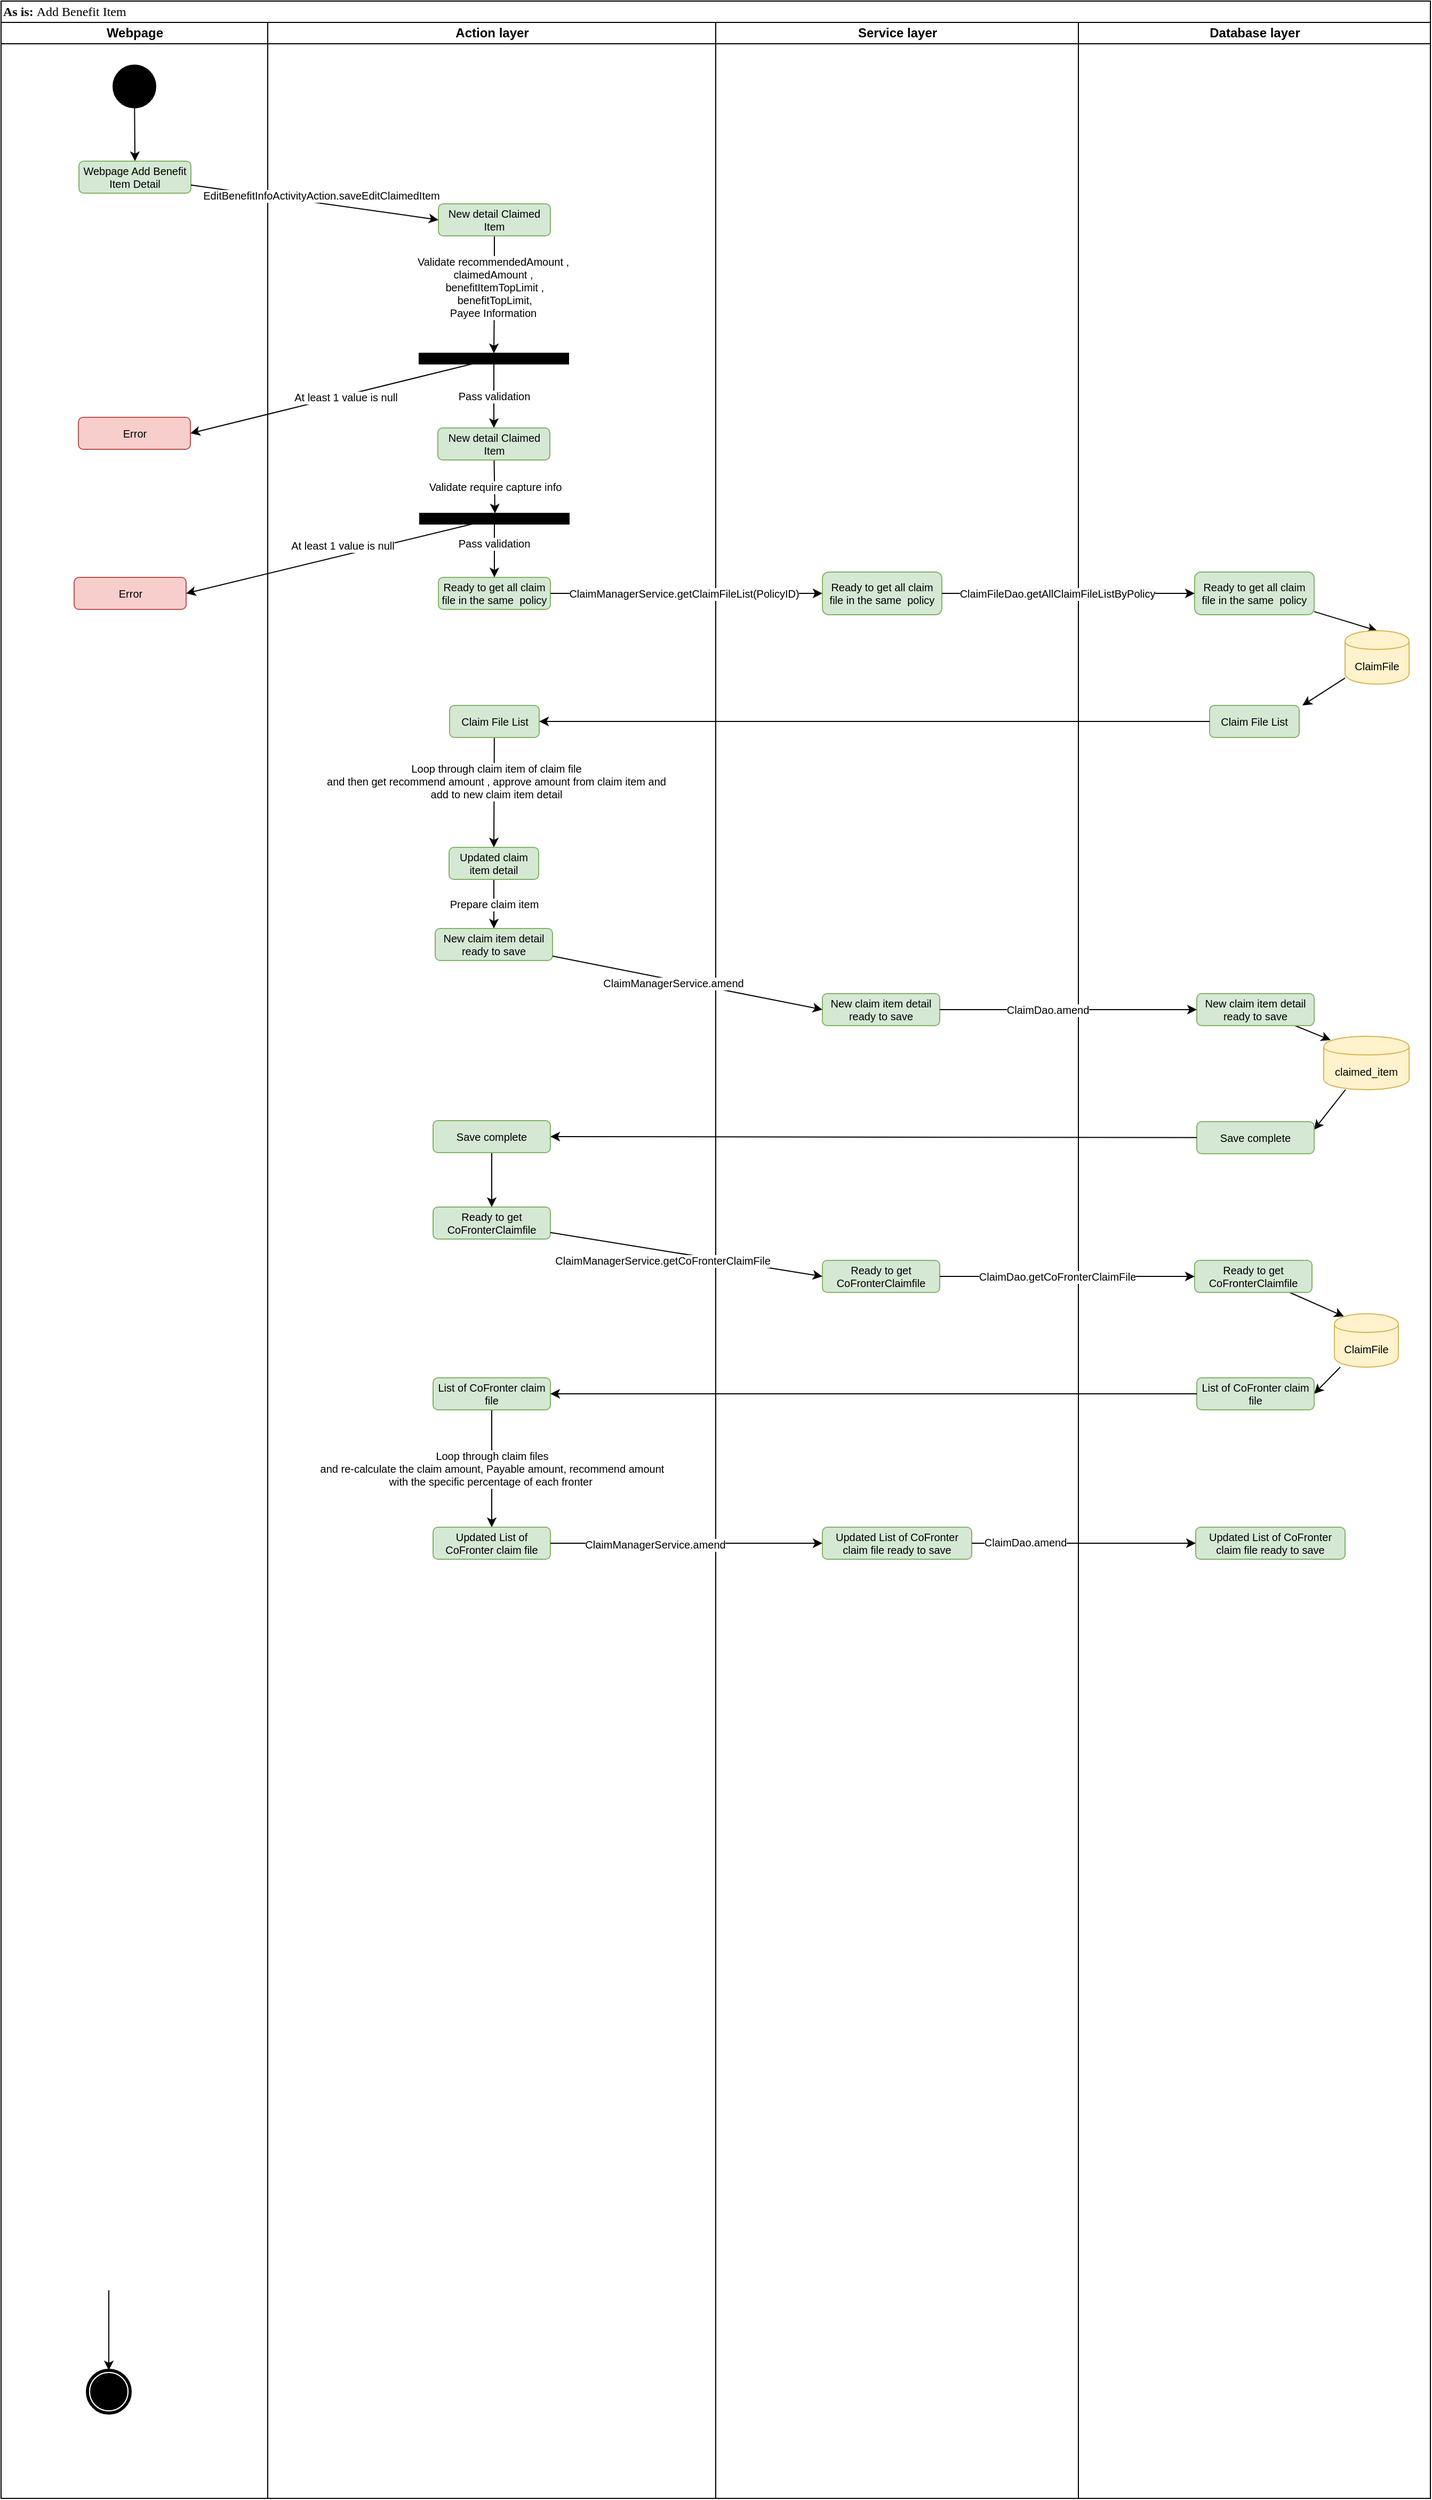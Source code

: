 <mxfile version="11.3.1" type="github" pages="1"><diagram name="Page-1" id="0783ab3e-0a74-02c8-0abd-f7b4e66b4bec"><mxGraphModel dx="1363" dy="840" grid="1" gridSize="10" guides="1" tooltips="1" connect="1" arrows="1" fold="1" page="1" pageScale="1" pageWidth="850" pageHeight="1100" background="#ffffff" math="0" shadow="0"><root><mxCell id="0"/><mxCell id="1" parent="0"/><mxCell id="1c1d494c118603dd-1" value="As is: &lt;span style=&quot;font-weight: normal&quot;&gt;Add Benefit Item&lt;/span&gt;" style="swimlane;html=1;childLayout=stackLayout;startSize=20;rounded=0;shadow=0;comic=0;labelBackgroundColor=none;strokeColor=#000000;strokeWidth=1;fillColor=#ffffff;fontFamily=Verdana;fontSize=12;fontColor=#000000;align=left;" parent="1" vertex="1"><mxGeometry x="40" y="30" width="1340" height="2340" as="geometry"/></mxCell><mxCell id="1c1d494c118603dd-2" value="Webpage" style="swimlane;html=1;startSize=20;" parent="1c1d494c118603dd-1" vertex="1"><mxGeometry y="20" width="250" height="2320" as="geometry"/></mxCell><mxCell id="o6uYyF3r6FIAQzFePDf1-14" style="edgeStyle=none;rounded=0;orthogonalLoop=1;jettySize=auto;html=1;entryX=0.5;entryY=0;entryDx=0;entryDy=0;fontSize=10;" parent="1c1d494c118603dd-2" source="60571a20871a0731-4" target="o6uYyF3r6FIAQzFePDf1-1" edge="1"><mxGeometry relative="1" as="geometry"/></mxCell><mxCell id="60571a20871a0731-4" value="" style="ellipse;whiteSpace=wrap;html=1;rounded=0;shadow=0;comic=0;labelBackgroundColor=none;strokeColor=#000000;strokeWidth=1;fillColor=#000000;fontFamily=Verdana;fontSize=12;fontColor=#000000;align=center;" parent="1c1d494c118603dd-2" vertex="1"><mxGeometry x="105" y="40" width="40" height="40" as="geometry"/></mxCell><mxCell id="o6uYyF3r6FIAQzFePDf1-1" value="Webpage Add Benefit Item Detail" style="rounded=1;whiteSpace=wrap;html=1;fillColor=#d5e8d4;strokeColor=#82b366;fontSize=10;" parent="1c1d494c118603dd-2" vertex="1"><mxGeometry x="73" y="130" width="105" height="30" as="geometry"/></mxCell><mxCell id="o6uYyF3r6FIAQzFePDf1-151" style="edgeStyle=none;rounded=0;orthogonalLoop=1;jettySize=auto;html=1;entryX=0.5;entryY=0;entryDx=0;entryDy=0;fontSize=10;" parent="1c1d494c118603dd-2" target="o6uYyF3r6FIAQzFePDf1-150" edge="1"><mxGeometry relative="1" as="geometry"><mxPoint x="101" y="2125" as="sourcePoint"/></mxGeometry></mxCell><mxCell id="o6uYyF3r6FIAQzFePDf1-150" value="" style="shape=mxgraph.bpmn.shape;html=1;verticalLabelPosition=bottom;labelBackgroundColor=#ffffff;verticalAlign=top;perimeter=ellipsePerimeter;outline=end;symbol=terminate;rounded=0;shadow=0;comic=0;strokeColor=#000000;strokeWidth=1;fillColor=#ffffff;fontFamily=Verdana;fontSize=12;fontColor=#000000;align=center;" parent="1c1d494c118603dd-2" vertex="1"><mxGeometry x="81" y="2200" width="40" height="40" as="geometry"/></mxCell><mxCell id="4uiKt6ms29JhlSO53L4M-8" value="Error" style="rounded=1;whiteSpace=wrap;html=1;fillColor=#f8cecc;strokeColor=#b85450;fontSize=10;" vertex="1" parent="1c1d494c118603dd-2"><mxGeometry x="72.5" y="370" width="105" height="30" as="geometry"/></mxCell><mxCell id="4uiKt6ms29JhlSO53L4M-15" value="Error" style="rounded=1;whiteSpace=wrap;html=1;fillColor=#f8cecc;strokeColor=#b85450;fontSize=10;" vertex="1" parent="1c1d494c118603dd-2"><mxGeometry x="68.5" y="520" width="105" height="30" as="geometry"/></mxCell><mxCell id="1c1d494c118603dd-3" value="Action layer" style="swimlane;html=1;startSize=20;align=center;" parent="1c1d494c118603dd-1" vertex="1"><mxGeometry x="250" y="20" width="420" height="2320" as="geometry"/></mxCell><mxCell id="4uiKt6ms29JhlSO53L4M-3" style="edgeStyle=orthogonalEdgeStyle;rounded=0;orthogonalLoop=1;jettySize=auto;html=1;entryX=0.5;entryY=0;entryDx=0;entryDy=0;" edge="1" parent="1c1d494c118603dd-3" source="o6uYyF3r6FIAQzFePDf1-10" target="4uiKt6ms29JhlSO53L4M-1"><mxGeometry relative="1" as="geometry"/></mxCell><mxCell id="4uiKt6ms29JhlSO53L4M-4" value="Validate&amp;nbsp;recommendedAmount ,&lt;br&gt;claimedAmount ,&lt;br&gt;&amp;nbsp;benefitItemTopLimit ,&lt;br&gt;&amp;nbsp;benefitTopLimit,&lt;br&gt;Payee Information" style="text;html=1;resizable=0;points=[];align=center;verticalAlign=middle;labelBackgroundColor=#ffffff;fontSize=10;" vertex="1" connectable="0" parent="4uiKt6ms29JhlSO53L4M-3"><mxGeometry x="0.012" y="-9" relative="1" as="geometry"><mxPoint x="8" y="-8" as="offset"/></mxGeometry></mxCell><mxCell id="o6uYyF3r6FIAQzFePDf1-10" value="New detail Claimed Item" style="rounded=1;whiteSpace=wrap;html=1;fillColor=#d5e8d4;strokeColor=#82b366;fontSize=10;" parent="1c1d494c118603dd-3" vertex="1"><mxGeometry x="160" y="170" width="105" height="30" as="geometry"/></mxCell><mxCell id="4uiKt6ms29JhlSO53L4M-7" value="Pass validation" style="edgeStyle=orthogonalEdgeStyle;rounded=0;orthogonalLoop=1;jettySize=auto;html=1;entryX=0.5;entryY=0;entryDx=0;entryDy=0;fontSize=10;" edge="1" parent="1c1d494c118603dd-3" source="4uiKt6ms29JhlSO53L4M-1" target="4uiKt6ms29JhlSO53L4M-6"><mxGeometry relative="1" as="geometry"/></mxCell><mxCell id="4uiKt6ms29JhlSO53L4M-1" value="" style="rounded=0;whiteSpace=wrap;html=1;fillColor=#000000;" vertex="1" parent="1c1d494c118603dd-3"><mxGeometry x="142" y="310" width="140" height="10" as="geometry"/></mxCell><mxCell id="4uiKt6ms29JhlSO53L4M-12" value="Validate require capture info" style="edgeStyle=none;rounded=0;orthogonalLoop=1;jettySize=auto;html=1;fontSize=10;" edge="1" parent="1c1d494c118603dd-3" source="4uiKt6ms29JhlSO53L4M-6"><mxGeometry relative="1" as="geometry"><mxPoint x="213" y="460" as="targetPoint"/></mxGeometry></mxCell><mxCell id="4uiKt6ms29JhlSO53L4M-6" value="New detail Claimed Item" style="rounded=1;whiteSpace=wrap;html=1;fillColor=#d5e8d4;strokeColor=#82b366;fontSize=10;" vertex="1" parent="1c1d494c118603dd-3"><mxGeometry x="159.5" y="380" width="105" height="30" as="geometry"/></mxCell><mxCell id="4uiKt6ms29JhlSO53L4M-11" value="Ready to get all claim file in the same&amp;nbsp; policy" style="rounded=1;whiteSpace=wrap;html=1;fillColor=#d5e8d4;strokeColor=#82b366;fontSize=10;" vertex="1" parent="1c1d494c118603dd-3"><mxGeometry x="160" y="520" width="105" height="30" as="geometry"/></mxCell><mxCell id="4uiKt6ms29JhlSO53L4M-14" style="edgeStyle=none;rounded=0;orthogonalLoop=1;jettySize=auto;html=1;entryX=0.5;entryY=0;entryDx=0;entryDy=0;fontSize=10;" edge="1" parent="1c1d494c118603dd-3" source="4uiKt6ms29JhlSO53L4M-13" target="4uiKt6ms29JhlSO53L4M-11"><mxGeometry relative="1" as="geometry"/></mxCell><mxCell id="4uiKt6ms29JhlSO53L4M-19" value="Pass validation" style="text;html=1;resizable=0;points=[];align=center;verticalAlign=middle;labelBackgroundColor=#ffffff;fontSize=10;" vertex="1" connectable="0" parent="4uiKt6ms29JhlSO53L4M-14"><mxGeometry x="-0.295" y="-1" relative="1" as="geometry"><mxPoint as="offset"/></mxGeometry></mxCell><mxCell id="4uiKt6ms29JhlSO53L4M-13" value="" style="rounded=0;whiteSpace=wrap;html=1;fillColor=#000000;" vertex="1" parent="1c1d494c118603dd-3"><mxGeometry x="142.5" y="460" width="140" height="10" as="geometry"/></mxCell><mxCell id="4uiKt6ms29JhlSO53L4M-35" style="edgeStyle=none;rounded=0;orthogonalLoop=1;jettySize=auto;html=1;fontSize=10;entryX=0.5;entryY=0;entryDx=0;entryDy=0;" edge="1" parent="1c1d494c118603dd-3" source="4uiKt6ms29JhlSO53L4M-32" target="4uiKt6ms29JhlSO53L4M-34"><mxGeometry relative="1" as="geometry"><mxPoint x="213" y="799" as="targetPoint"/></mxGeometry></mxCell><mxCell id="4uiKt6ms29JhlSO53L4M-36" value="Loop through claim item of claim file&lt;br&gt;and then get recommend amount , approve amount from claim item and &lt;br&gt;add to new claim item detail" style="text;html=1;resizable=0;points=[];align=center;verticalAlign=middle;labelBackgroundColor=#ffffff;fontSize=10;" vertex="1" connectable="0" parent="4uiKt6ms29JhlSO53L4M-35"><mxGeometry x="-0.217" y="1" relative="1" as="geometry"><mxPoint as="offset"/></mxGeometry></mxCell><mxCell id="4uiKt6ms29JhlSO53L4M-32" value="Claim File List" style="rounded=1;whiteSpace=wrap;html=1;fillColor=#d5e8d4;strokeColor=#82b366;fontSize=10;" vertex="1" parent="1c1d494c118603dd-3"><mxGeometry x="170.5" y="640" width="84" height="30" as="geometry"/></mxCell><mxCell id="4uiKt6ms29JhlSO53L4M-42" value="Prepare claim item" style="edgeStyle=none;rounded=0;orthogonalLoop=1;jettySize=auto;html=1;entryX=0.5;entryY=0;entryDx=0;entryDy=0;fontSize=10;" edge="1" parent="1c1d494c118603dd-3" source="4uiKt6ms29JhlSO53L4M-34" target="4uiKt6ms29JhlSO53L4M-41"><mxGeometry relative="1" as="geometry"/></mxCell><mxCell id="4uiKt6ms29JhlSO53L4M-34" value="Updated claim item detail" style="rounded=1;whiteSpace=wrap;html=1;fillColor=#d5e8d4;strokeColor=#82b366;fontSize=10;" vertex="1" parent="1c1d494c118603dd-3"><mxGeometry x="170" y="773" width="84" height="30" as="geometry"/></mxCell><mxCell id="4uiKt6ms29JhlSO53L4M-41" value="New claim item detail ready to save" style="rounded=1;whiteSpace=wrap;html=1;fillColor=#d5e8d4;strokeColor=#82b366;fontSize=10;" vertex="1" parent="1c1d494c118603dd-3"><mxGeometry x="157" y="849" width="110" height="30" as="geometry"/></mxCell><mxCell id="4uiKt6ms29JhlSO53L4M-57" style="edgeStyle=none;rounded=0;orthogonalLoop=1;jettySize=auto;html=1;entryX=0.5;entryY=0;entryDx=0;entryDy=0;fontSize=10;" edge="1" parent="1c1d494c118603dd-3" source="4uiKt6ms29JhlSO53L4M-54" target="4uiKt6ms29JhlSO53L4M-56"><mxGeometry relative="1" as="geometry"/></mxCell><mxCell id="4uiKt6ms29JhlSO53L4M-54" value="Save complete" style="rounded=1;whiteSpace=wrap;html=1;fillColor=#d5e8d4;strokeColor=#82b366;fontSize=10;" vertex="1" parent="1c1d494c118603dd-3"><mxGeometry x="155" y="1029" width="110" height="30" as="geometry"/></mxCell><mxCell id="4uiKt6ms29JhlSO53L4M-56" value="Ready to get CoFronterClaimfile" style="rounded=1;whiteSpace=wrap;html=1;fillColor=#d5e8d4;strokeColor=#82b366;fontSize=10;" vertex="1" parent="1c1d494c118603dd-3"><mxGeometry x="155" y="1110" width="110" height="30" as="geometry"/></mxCell><mxCell id="4uiKt6ms29JhlSO53L4M-71" value="Loop through claim files&lt;br&gt;and re-calculate the claim amount, Payable amount, recommend amount&lt;br&gt;with the specific percentage of each fronter&amp;nbsp;" style="edgeStyle=none;rounded=0;orthogonalLoop=1;jettySize=auto;html=1;fontSize=10;" edge="1" parent="1c1d494c118603dd-3" source="4uiKt6ms29JhlSO53L4M-68" target="4uiKt6ms29JhlSO53L4M-70"><mxGeometry relative="1" as="geometry"/></mxCell><mxCell id="4uiKt6ms29JhlSO53L4M-68" value="List of CoFronter claim file" style="rounded=1;whiteSpace=wrap;html=1;fillColor=#d5e8d4;strokeColor=#82b366;fontSize=10;" vertex="1" parent="1c1d494c118603dd-3"><mxGeometry x="155" y="1270" width="110" height="30" as="geometry"/></mxCell><mxCell id="4uiKt6ms29JhlSO53L4M-70" value="Updated List of CoFronter claim file" style="rounded=1;whiteSpace=wrap;html=1;fillColor=#d5e8d4;strokeColor=#82b366;fontSize=10;" vertex="1" parent="1c1d494c118603dd-3"><mxGeometry x="155" y="1410" width="110" height="30" as="geometry"/></mxCell><mxCell id="1c1d494c118603dd-4" value="Service layer" style="swimlane;html=1;startSize=20;" parent="1c1d494c118603dd-1" vertex="1"><mxGeometry x="670" y="20" width="340" height="2320" as="geometry"/></mxCell><mxCell id="4uiKt6ms29JhlSO53L4M-20" value="Ready to get all claim file in the same&amp;nbsp; policy" style="rounded=1;whiteSpace=wrap;html=1;fillColor=#d5e8d4;strokeColor=#82b366;fontSize=10;" vertex="1" parent="1c1d494c118603dd-4"><mxGeometry x="100" y="515" width="112" height="40" as="geometry"/></mxCell><mxCell id="4uiKt6ms29JhlSO53L4M-43" value="New claim item detail ready to save" style="rounded=1;whiteSpace=wrap;html=1;fillColor=#d5e8d4;strokeColor=#82b366;fontSize=10;" vertex="1" parent="1c1d494c118603dd-4"><mxGeometry x="100" y="910" width="110" height="30" as="geometry"/></mxCell><mxCell id="4uiKt6ms29JhlSO53L4M-58" value="Ready to get CoFronterClaimfile" style="rounded=1;whiteSpace=wrap;html=1;fillColor=#d5e8d4;strokeColor=#82b366;fontSize=10;" vertex="1" parent="1c1d494c118603dd-4"><mxGeometry x="100" y="1160" width="110" height="30" as="geometry"/></mxCell><mxCell id="4uiKt6ms29JhlSO53L4M-72" value="Updated List of CoFronter claim file ready to save" style="rounded=1;whiteSpace=wrap;html=1;fillColor=#d5e8d4;strokeColor=#82b366;fontSize=10;" vertex="1" parent="1c1d494c118603dd-4"><mxGeometry x="100" y="1410" width="140" height="30" as="geometry"/></mxCell><mxCell id="o6uYyF3r6FIAQzFePDf1-11" style="rounded=0;orthogonalLoop=1;jettySize=auto;html=1;entryX=0;entryY=0.5;entryDx=0;entryDy=0;fontSize=10;strokeColor=none;" parent="1c1d494c118603dd-1" source="o6uYyF3r6FIAQzFePDf1-1" target="o6uYyF3r6FIAQzFePDf1-10" edge="1"><mxGeometry relative="1" as="geometry"/></mxCell><mxCell id="o6uYyF3r6FIAQzFePDf1-12" style="edgeStyle=none;rounded=0;orthogonalLoop=1;jettySize=auto;html=1;entryX=0;entryY=0.5;entryDx=0;entryDy=0;fontSize=10;" parent="1c1d494c118603dd-1" source="o6uYyF3r6FIAQzFePDf1-1" target="o6uYyF3r6FIAQzFePDf1-10" edge="1"><mxGeometry relative="1" as="geometry"/></mxCell><mxCell id="o6uYyF3r6FIAQzFePDf1-13" value="EditBenefitInfoActivityAction.saveEditClaimedItem" style="text;html=1;resizable=0;points=[];align=center;verticalAlign=middle;labelBackgroundColor=#ffffff;fontSize=10;" parent="o6uYyF3r6FIAQzFePDf1-12" vertex="1" connectable="0"><mxGeometry x="-0.441" relative="1" as="geometry"><mxPoint x="57" as="offset"/></mxGeometry></mxCell><mxCell id="o6uYyF3r6FIAQzFePDf1-32" value="Database layer" style="swimlane;html=1;startSize=20;" parent="1c1d494c118603dd-1" vertex="1"><mxGeometry x="1010" y="20" width="330" height="2320" as="geometry"/></mxCell><mxCell id="4uiKt6ms29JhlSO53L4M-29" style="edgeStyle=none;rounded=0;orthogonalLoop=1;jettySize=auto;html=1;entryX=0.5;entryY=0;entryDx=0;entryDy=0;fontSize=10;" edge="1" parent="o6uYyF3r6FIAQzFePDf1-32" source="4uiKt6ms29JhlSO53L4M-25" target="4uiKt6ms29JhlSO53L4M-28"><mxGeometry relative="1" as="geometry"/></mxCell><mxCell id="4uiKt6ms29JhlSO53L4M-25" value="Ready to get all claim file in the same&amp;nbsp; policy" style="rounded=1;whiteSpace=wrap;html=1;fillColor=#d5e8d4;strokeColor=#82b366;fontSize=10;" vertex="1" parent="o6uYyF3r6FIAQzFePDf1-32"><mxGeometry x="109" y="515" width="112" height="40" as="geometry"/></mxCell><mxCell id="4uiKt6ms29JhlSO53L4M-28" value="ClaimFile" style="shape=cylinder;whiteSpace=wrap;html=1;boundedLbl=1;backgroundOutline=1;strokeColor=#d6b656;fillColor=#fff2cc;fontSize=10;align=center;" vertex="1" parent="o6uYyF3r6FIAQzFePDf1-32"><mxGeometry x="250" y="570" width="60" height="50" as="geometry"/></mxCell><mxCell id="4uiKt6ms29JhlSO53L4M-30" value="Claim File List" style="rounded=1;whiteSpace=wrap;html=1;fillColor=#d5e8d4;strokeColor=#82b366;fontSize=10;" vertex="1" parent="o6uYyF3r6FIAQzFePDf1-32"><mxGeometry x="123" y="640" width="84" height="30" as="geometry"/></mxCell><mxCell id="4uiKt6ms29JhlSO53L4M-51" style="edgeStyle=none;rounded=0;orthogonalLoop=1;jettySize=auto;html=1;entryX=0.081;entryY=0.072;entryDx=0;entryDy=0;fontSize=10;entryPerimeter=0;" edge="1" parent="o6uYyF3r6FIAQzFePDf1-32" source="4uiKt6ms29JhlSO53L4M-46" target="4uiKt6ms29JhlSO53L4M-50"><mxGeometry relative="1" as="geometry"/></mxCell><mxCell id="4uiKt6ms29JhlSO53L4M-46" value="New claim item detail ready to save" style="rounded=1;whiteSpace=wrap;html=1;fillColor=#d5e8d4;strokeColor=#82b366;fontSize=10;" vertex="1" parent="o6uYyF3r6FIAQzFePDf1-32"><mxGeometry x="111" y="910" width="110" height="30" as="geometry"/></mxCell><mxCell id="4uiKt6ms29JhlSO53L4M-53" style="edgeStyle=none;rounded=0;orthogonalLoop=1;jettySize=auto;html=1;entryX=1;entryY=0.25;entryDx=0;entryDy=0;fontSize=10;" edge="1" parent="o6uYyF3r6FIAQzFePDf1-32" source="4uiKt6ms29JhlSO53L4M-50" target="4uiKt6ms29JhlSO53L4M-52"><mxGeometry relative="1" as="geometry"/></mxCell><mxCell id="4uiKt6ms29JhlSO53L4M-50" value="claimed_item" style="shape=cylinder;whiteSpace=wrap;html=1;boundedLbl=1;backgroundOutline=1;strokeColor=#d6b656;fillColor=#fff2cc;fontSize=10;align=center;" vertex="1" parent="o6uYyF3r6FIAQzFePDf1-32"><mxGeometry x="230" y="950" width="80" height="50" as="geometry"/></mxCell><mxCell id="4uiKt6ms29JhlSO53L4M-52" value="Save complete" style="rounded=1;whiteSpace=wrap;html=1;fillColor=#d5e8d4;strokeColor=#82b366;fontSize=10;" vertex="1" parent="o6uYyF3r6FIAQzFePDf1-32"><mxGeometry x="111" y="1030" width="110" height="30" as="geometry"/></mxCell><mxCell id="4uiKt6ms29JhlSO53L4M-65" style="edgeStyle=none;rounded=0;orthogonalLoop=1;jettySize=auto;html=1;entryX=0.15;entryY=0.05;entryDx=0;entryDy=0;entryPerimeter=0;fontSize=10;" edge="1" parent="o6uYyF3r6FIAQzFePDf1-32" source="4uiKt6ms29JhlSO53L4M-61" target="4uiKt6ms29JhlSO53L4M-64"><mxGeometry relative="1" as="geometry"/></mxCell><mxCell id="4uiKt6ms29JhlSO53L4M-61" value="Ready to get CoFronterClaimfile" style="rounded=1;whiteSpace=wrap;html=1;fillColor=#d5e8d4;strokeColor=#82b366;fontSize=10;" vertex="1" parent="o6uYyF3r6FIAQzFePDf1-32"><mxGeometry x="109" y="1160" width="110" height="30" as="geometry"/></mxCell><mxCell id="4uiKt6ms29JhlSO53L4M-67" style="edgeStyle=none;rounded=0;orthogonalLoop=1;jettySize=auto;html=1;entryX=1;entryY=0.5;entryDx=0;entryDy=0;fontSize=10;" edge="1" parent="o6uYyF3r6FIAQzFePDf1-32" source="4uiKt6ms29JhlSO53L4M-64" target="4uiKt6ms29JhlSO53L4M-66"><mxGeometry relative="1" as="geometry"/></mxCell><mxCell id="4uiKt6ms29JhlSO53L4M-64" value="ClaimFile" style="shape=cylinder;whiteSpace=wrap;html=1;boundedLbl=1;backgroundOutline=1;strokeColor=#d6b656;fillColor=#fff2cc;fontSize=10;align=center;" vertex="1" parent="o6uYyF3r6FIAQzFePDf1-32"><mxGeometry x="240" y="1210" width="60" height="50" as="geometry"/></mxCell><mxCell id="4uiKt6ms29JhlSO53L4M-66" value="List of CoFronter claim file" style="rounded=1;whiteSpace=wrap;html=1;fillColor=#d5e8d4;strokeColor=#82b366;fontSize=10;" vertex="1" parent="o6uYyF3r6FIAQzFePDf1-32"><mxGeometry x="111" y="1270" width="110" height="30" as="geometry"/></mxCell><mxCell id="4uiKt6ms29JhlSO53L4M-74" value="Updated List of CoFronter claim file ready to save" style="rounded=1;whiteSpace=wrap;html=1;fillColor=#d5e8d4;strokeColor=#82b366;fontSize=10;" vertex="1" parent="o6uYyF3r6FIAQzFePDf1-32"><mxGeometry x="110" y="1410" width="140" height="30" as="geometry"/></mxCell><mxCell id="4uiKt6ms29JhlSO53L4M-9" style="rounded=0;orthogonalLoop=1;jettySize=auto;html=1;entryX=1;entryY=0.5;entryDx=0;entryDy=0;fontSize=10;" edge="1" parent="1c1d494c118603dd-1" source="4uiKt6ms29JhlSO53L4M-1" target="4uiKt6ms29JhlSO53L4M-8"><mxGeometry relative="1" as="geometry"/></mxCell><mxCell id="4uiKt6ms29JhlSO53L4M-10" value="At least 1 value is null" style="text;html=1;resizable=0;points=[];align=center;verticalAlign=middle;labelBackgroundColor=#ffffff;fontSize=10;" vertex="1" connectable="0" parent="4uiKt6ms29JhlSO53L4M-9"><mxGeometry x="-0.098" y="2" relative="1" as="geometry"><mxPoint as="offset"/></mxGeometry></mxCell><mxCell id="4uiKt6ms29JhlSO53L4M-16" style="edgeStyle=none;rounded=0;orthogonalLoop=1;jettySize=auto;html=1;entryX=1;entryY=0.5;entryDx=0;entryDy=0;fontSize=10;" edge="1" parent="1c1d494c118603dd-1" source="4uiKt6ms29JhlSO53L4M-13" target="4uiKt6ms29JhlSO53L4M-15"><mxGeometry relative="1" as="geometry"/></mxCell><mxCell id="4uiKt6ms29JhlSO53L4M-17" value="At least 1 value is null" style="text;html=1;resizable=0;points=[];align=center;verticalAlign=middle;labelBackgroundColor=#ffffff;fontSize=10;" vertex="1" connectable="0" parent="4uiKt6ms29JhlSO53L4M-16"><mxGeometry x="0.076" relative="1" as="geometry"><mxPoint x="22.5" y="-15" as="offset"/></mxGeometry></mxCell><mxCell id="4uiKt6ms29JhlSO53L4M-21" style="edgeStyle=none;rounded=0;orthogonalLoop=1;jettySize=auto;html=1;entryX=0;entryY=0.5;entryDx=0;entryDy=0;fontSize=10;" edge="1" parent="1c1d494c118603dd-1" source="4uiKt6ms29JhlSO53L4M-11" target="4uiKt6ms29JhlSO53L4M-20"><mxGeometry relative="1" as="geometry"/></mxCell><mxCell id="4uiKt6ms29JhlSO53L4M-22" value="ClaimManagerService.getClaimFileList(PolicyID)" style="text;html=1;resizable=0;points=[];align=center;verticalAlign=middle;labelBackgroundColor=#ffffff;fontSize=10;" vertex="1" connectable="0" parent="4uiKt6ms29JhlSO53L4M-21"><mxGeometry x="-0.362" y="-2" relative="1" as="geometry"><mxPoint x="43.5" y="-2" as="offset"/></mxGeometry></mxCell><mxCell id="4uiKt6ms29JhlSO53L4M-26" style="edgeStyle=none;rounded=0;orthogonalLoop=1;jettySize=auto;html=1;entryX=0;entryY=0.5;entryDx=0;entryDy=0;fontSize=10;" edge="1" parent="1c1d494c118603dd-1" source="4uiKt6ms29JhlSO53L4M-20" target="4uiKt6ms29JhlSO53L4M-25"><mxGeometry relative="1" as="geometry"/></mxCell><mxCell id="4uiKt6ms29JhlSO53L4M-27" value="ClaimFileDao.&lt;span style=&quot;text-align: left ; background-color: rgb(248 , 249 , 250)&quot;&gt;getAllClaimFileListByPolicy&lt;/span&gt;" style="text;html=1;resizable=0;points=[];align=center;verticalAlign=middle;labelBackgroundColor=#ffffff;fontSize=10;" vertex="1" connectable="0" parent="4uiKt6ms29JhlSO53L4M-26"><mxGeometry x="-0.662" y="-2" relative="1" as="geometry"><mxPoint x="68" y="-2" as="offset"/></mxGeometry></mxCell><mxCell id="4uiKt6ms29JhlSO53L4M-33" style="edgeStyle=none;rounded=0;orthogonalLoop=1;jettySize=auto;html=1;entryX=1;entryY=0.5;entryDx=0;entryDy=0;fontSize=10;" edge="1" parent="1c1d494c118603dd-1" source="4uiKt6ms29JhlSO53L4M-30" target="4uiKt6ms29JhlSO53L4M-32"><mxGeometry relative="1" as="geometry"/></mxCell><mxCell id="4uiKt6ms29JhlSO53L4M-44" style="edgeStyle=none;rounded=0;orthogonalLoop=1;jettySize=auto;html=1;entryX=0;entryY=0.5;entryDx=0;entryDy=0;fontSize=10;" edge="1" parent="1c1d494c118603dd-1" source="4uiKt6ms29JhlSO53L4M-41" target="4uiKt6ms29JhlSO53L4M-43"><mxGeometry relative="1" as="geometry"/></mxCell><mxCell id="4uiKt6ms29JhlSO53L4M-45" value="ClaimManagerService.amend" style="text;html=1;resizable=0;points=[];align=center;verticalAlign=middle;labelBackgroundColor=#ffffff;fontSize=10;" vertex="1" connectable="0" parent="4uiKt6ms29JhlSO53L4M-44"><mxGeometry x="-0.258" y="-4" relative="1" as="geometry"><mxPoint x="20" y="2.5" as="offset"/></mxGeometry></mxCell><mxCell id="4uiKt6ms29JhlSO53L4M-47" style="edgeStyle=none;rounded=0;orthogonalLoop=1;jettySize=auto;html=1;entryX=0;entryY=0.5;entryDx=0;entryDy=0;fontSize=10;" edge="1" parent="1c1d494c118603dd-1" source="4uiKt6ms29JhlSO53L4M-43" target="4uiKt6ms29JhlSO53L4M-46"><mxGeometry relative="1" as="geometry"/></mxCell><mxCell id="4uiKt6ms29JhlSO53L4M-49" value="ClaimDao.amend" style="text;html=1;resizable=0;points=[];align=center;verticalAlign=middle;labelBackgroundColor=#ffffff;fontSize=10;" vertex="1" connectable="0" parent="4uiKt6ms29JhlSO53L4M-47"><mxGeometry x="-0.611" y="2" relative="1" as="geometry"><mxPoint x="53.5" y="2" as="offset"/></mxGeometry></mxCell><mxCell id="4uiKt6ms29JhlSO53L4M-55" style="edgeStyle=none;rounded=0;orthogonalLoop=1;jettySize=auto;html=1;entryX=1;entryY=0.5;entryDx=0;entryDy=0;fontSize=10;" edge="1" parent="1c1d494c118603dd-1" source="4uiKt6ms29JhlSO53L4M-52" target="4uiKt6ms29JhlSO53L4M-54"><mxGeometry relative="1" as="geometry"/></mxCell><mxCell id="4uiKt6ms29JhlSO53L4M-59" style="edgeStyle=none;rounded=0;orthogonalLoop=1;jettySize=auto;html=1;entryX=0;entryY=0.5;entryDx=0;entryDy=0;fontSize=10;" edge="1" parent="1c1d494c118603dd-1" source="4uiKt6ms29JhlSO53L4M-56" target="4uiKt6ms29JhlSO53L4M-58"><mxGeometry relative="1" as="geometry"/></mxCell><mxCell id="4uiKt6ms29JhlSO53L4M-60" value="ClaimManagerService.getCoFronterClaimFile" style="text;html=1;resizable=0;points=[];align=center;verticalAlign=middle;labelBackgroundColor=#ffffff;fontSize=10;" vertex="1" connectable="0" parent="4uiKt6ms29JhlSO53L4M-59"><mxGeometry x="-0.464" y="-1" relative="1" as="geometry"><mxPoint x="37" y="14" as="offset"/></mxGeometry></mxCell><mxCell id="4uiKt6ms29JhlSO53L4M-62" style="edgeStyle=none;rounded=0;orthogonalLoop=1;jettySize=auto;html=1;entryX=0;entryY=0.5;entryDx=0;entryDy=0;fontSize=10;" edge="1" parent="1c1d494c118603dd-1" source="4uiKt6ms29JhlSO53L4M-58" target="4uiKt6ms29JhlSO53L4M-61"><mxGeometry relative="1" as="geometry"/></mxCell><mxCell id="4uiKt6ms29JhlSO53L4M-63" value="ClaimDao.getCoFronterClaimFile" style="text;html=1;resizable=0;points=[];align=center;verticalAlign=middle;labelBackgroundColor=#ffffff;fontSize=10;" vertex="1" connectable="0" parent="4uiKt6ms29JhlSO53L4M-62"><mxGeometry x="-0.227" y="-1" relative="1" as="geometry"><mxPoint x="17.5" y="-1" as="offset"/></mxGeometry></mxCell><mxCell id="4uiKt6ms29JhlSO53L4M-69" style="edgeStyle=none;rounded=0;orthogonalLoop=1;jettySize=auto;html=1;fontSize=10;" edge="1" parent="1c1d494c118603dd-1" source="4uiKt6ms29JhlSO53L4M-66" target="4uiKt6ms29JhlSO53L4M-68"><mxGeometry relative="1" as="geometry"><mxPoint x="530" y="1310" as="targetPoint"/></mxGeometry></mxCell><mxCell id="4uiKt6ms29JhlSO53L4M-75" style="edgeStyle=none;rounded=0;orthogonalLoop=1;jettySize=auto;html=1;entryX=0;entryY=0.5;entryDx=0;entryDy=0;fontSize=10;" edge="1" parent="1c1d494c118603dd-1" source="4uiKt6ms29JhlSO53L4M-70" target="4uiKt6ms29JhlSO53L4M-72"><mxGeometry relative="1" as="geometry"/></mxCell><mxCell id="4uiKt6ms29JhlSO53L4M-78" value="ClaimManagerService.amend" style="text;html=1;resizable=0;points=[];align=center;verticalAlign=middle;labelBackgroundColor=#ffffff;fontSize=10;" vertex="1" connectable="0" parent="4uiKt6ms29JhlSO53L4M-75"><mxGeometry x="-0.236" y="-1" relative="1" as="geometry"><mxPoint as="offset"/></mxGeometry></mxCell><mxCell id="4uiKt6ms29JhlSO53L4M-76" style="edgeStyle=none;rounded=0;orthogonalLoop=1;jettySize=auto;html=1;entryX=0;entryY=0.5;entryDx=0;entryDy=0;fontSize=10;" edge="1" parent="1c1d494c118603dd-1" source="4uiKt6ms29JhlSO53L4M-72" target="4uiKt6ms29JhlSO53L4M-74"><mxGeometry relative="1" as="geometry"/></mxCell><mxCell id="4uiKt6ms29JhlSO53L4M-77" value="ClaimDao.amend" style="text;html=1;resizable=0;points=[];align=center;verticalAlign=middle;labelBackgroundColor=#ffffff;fontSize=10;" vertex="1" connectable="0" parent="4uiKt6ms29JhlSO53L4M-76"><mxGeometry x="-0.525" y="1" relative="1" as="geometry"><mxPoint as="offset"/></mxGeometry></mxCell><mxCell id="4uiKt6ms29JhlSO53L4M-31" style="edgeStyle=none;rounded=0;orthogonalLoop=1;jettySize=auto;html=1;fontSize=10;" edge="1" parent="1" source="4uiKt6ms29JhlSO53L4M-28"><mxGeometry relative="1" as="geometry"><mxPoint x="1260" y="690" as="targetPoint"/></mxGeometry></mxCell></root></mxGraphModel></diagram></mxfile>